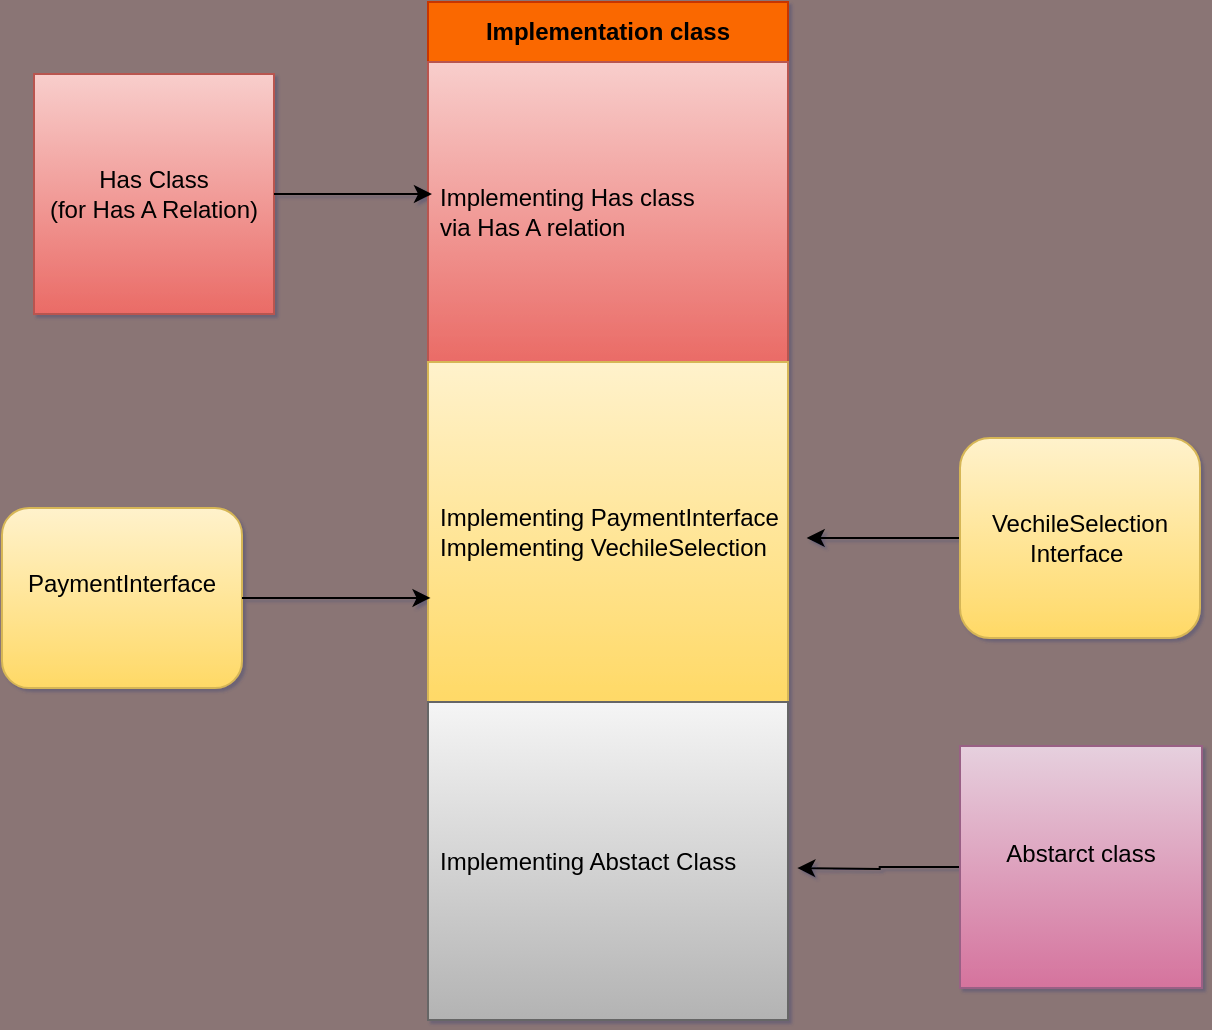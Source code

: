 <mxfile version="24.7.7">
  <diagram name="Page-1" id="GxjvHEG9M2EOX8SPMS76">
    <mxGraphModel grid="0" page="1" gridSize="10" guides="1" tooltips="1" connect="1" arrows="1" fold="1" pageScale="1" pageWidth="850" pageHeight="1100" background="#8a7575" math="0" shadow="1">
      <root>
        <mxCell id="0" />
        <mxCell id="1" parent="0" />
        <mxCell id="KzOiqM3CU-6QGfDGzfO0-19" style="edgeStyle=orthogonalEdgeStyle;rounded=0;orthogonalLoop=1;jettySize=auto;html=1;exitX=0;exitY=0.5;exitDx=0;exitDy=0;" edge="1" parent="1" source="KzOiqM3CU-6QGfDGzfO0-1">
          <mxGeometry relative="1" as="geometry">
            <mxPoint x="509.333" y="328" as="targetPoint" />
          </mxGeometry>
        </mxCell>
        <mxCell id="KzOiqM3CU-6QGfDGzfO0-1" value="VechileSelection&lt;div&gt;Interface&amp;nbsp;&lt;/div&gt;" style="rounded=1;whiteSpace=wrap;html=1;fillColor=#fff2cc;strokeColor=#d6b656;gradientColor=#ffd966;" vertex="1" parent="1">
          <mxGeometry x="586" y="278" width="120" height="100" as="geometry" />
        </mxCell>
        <mxCell id="KzOiqM3CU-6QGfDGzfO0-2" value="PaymentInterface&lt;div&gt;&lt;br&gt;&lt;/div&gt;" style="rounded=1;whiteSpace=wrap;html=1;fillColor=#fff2cc;gradientColor=#ffd966;strokeColor=#d6b656;" vertex="1" parent="1">
          <mxGeometry x="107" y="313" width="120" height="90" as="geometry" />
        </mxCell>
        <mxCell id="KzOiqM3CU-6QGfDGzfO0-3" value="&lt;b&gt;Implementation class&lt;/b&gt;" style="swimlane;fontStyle=0;childLayout=stackLayout;horizontal=1;startSize=30;horizontalStack=0;resizeParent=1;resizeParentMax=0;resizeLast=0;collapsible=1;marginBottom=0;whiteSpace=wrap;html=1;fillColor=#fa6800;strokeColor=#C73500;fontColor=#000000;" vertex="1" parent="1">
          <mxGeometry x="320" y="60" width="180" height="509" as="geometry" />
        </mxCell>
        <mxCell id="KzOiqM3CU-6QGfDGzfO0-4" value="Implementing Has class&lt;div&gt;via Has A relation&lt;/div&gt;" style="text;strokeColor=#b85450;fillColor=#f8cecc;align=left;verticalAlign=middle;spacingLeft=4;spacingRight=4;overflow=hidden;points=[[0,0.5],[1,0.5]];portConstraint=eastwest;rotatable=0;whiteSpace=wrap;html=1;gradientColor=#ea6b66;" vertex="1" parent="KzOiqM3CU-6QGfDGzfO0-3">
          <mxGeometry y="30" width="180" height="150" as="geometry" />
        </mxCell>
        <mxCell id="KzOiqM3CU-6QGfDGzfO0-6" value="Implementing PaymentInterface&lt;div&gt;Implementing VechileSelection&lt;/div&gt;" style="text;strokeColor=#d6b656;fillColor=#fff2cc;align=left;verticalAlign=middle;spacingLeft=4;spacingRight=4;overflow=hidden;points=[[0,0.5],[1,0.5]];portConstraint=eastwest;rotatable=0;whiteSpace=wrap;html=1;gradientColor=#ffd966;" vertex="1" parent="KzOiqM3CU-6QGfDGzfO0-3">
          <mxGeometry y="180" width="180" height="170" as="geometry" />
        </mxCell>
        <mxCell id="KzOiqM3CU-6QGfDGzfO0-5" value="Implementing Abstact Class" style="text;strokeColor=#666666;fillColor=#f5f5f5;align=left;verticalAlign=middle;spacingLeft=4;spacingRight=4;overflow=hidden;points=[[0,0.5],[1,0.5]];portConstraint=eastwest;rotatable=0;whiteSpace=wrap;html=1;gradientColor=#b3b3b3;" vertex="1" parent="KzOiqM3CU-6QGfDGzfO0-3">
          <mxGeometry y="350" width="180" height="159" as="geometry" />
        </mxCell>
        <mxCell id="KzOiqM3CU-6QGfDGzfO0-21" style="edgeStyle=orthogonalEdgeStyle;rounded=0;orthogonalLoop=1;jettySize=auto;html=1;exitX=0;exitY=0.5;exitDx=0;exitDy=0;" edge="1" parent="1" source="KzOiqM3CU-6QGfDGzfO0-7">
          <mxGeometry relative="1" as="geometry">
            <mxPoint x="504.667" y="493" as="targetPoint" />
          </mxGeometry>
        </mxCell>
        <mxCell id="KzOiqM3CU-6QGfDGzfO0-7" value="Abstarct class&lt;div&gt;&lt;br&gt;&lt;/div&gt;" style="whiteSpace=wrap;html=1;aspect=fixed;fillColor=#e6d0de;gradientColor=#d5739d;strokeColor=#996185;" vertex="1" parent="1">
          <mxGeometry x="586" y="432" width="121" height="121" as="geometry" />
        </mxCell>
        <mxCell id="KzOiqM3CU-6QGfDGzfO0-8" value="Has Class&lt;div&gt;(for Has A Relation)&lt;/div&gt;" style="whiteSpace=wrap;html=1;aspect=fixed;fillColor=#f8cecc;gradientColor=#ea6b66;strokeColor=#b85450;" vertex="1" parent="1">
          <mxGeometry x="123" y="96" width="120" height="120" as="geometry" />
        </mxCell>
        <mxCell id="KzOiqM3CU-6QGfDGzfO0-18" style="edgeStyle=orthogonalEdgeStyle;rounded=0;orthogonalLoop=1;jettySize=auto;html=1;exitX=1;exitY=0.5;exitDx=0;exitDy=0;entryX=0.011;entryY=0.44;entryDx=0;entryDy=0;entryPerimeter=0;" edge="1" parent="1" source="KzOiqM3CU-6QGfDGzfO0-8" target="KzOiqM3CU-6QGfDGzfO0-4">
          <mxGeometry relative="1" as="geometry" />
        </mxCell>
        <mxCell id="KzOiqM3CU-6QGfDGzfO0-22" style="edgeStyle=orthogonalEdgeStyle;rounded=0;orthogonalLoop=1;jettySize=auto;html=1;exitX=1;exitY=0.5;exitDx=0;exitDy=0;entryX=0.007;entryY=0.694;entryDx=0;entryDy=0;entryPerimeter=0;" edge="1" parent="1" source="KzOiqM3CU-6QGfDGzfO0-2" target="KzOiqM3CU-6QGfDGzfO0-6">
          <mxGeometry relative="1" as="geometry" />
        </mxCell>
      </root>
    </mxGraphModel>
  </diagram>
</mxfile>
